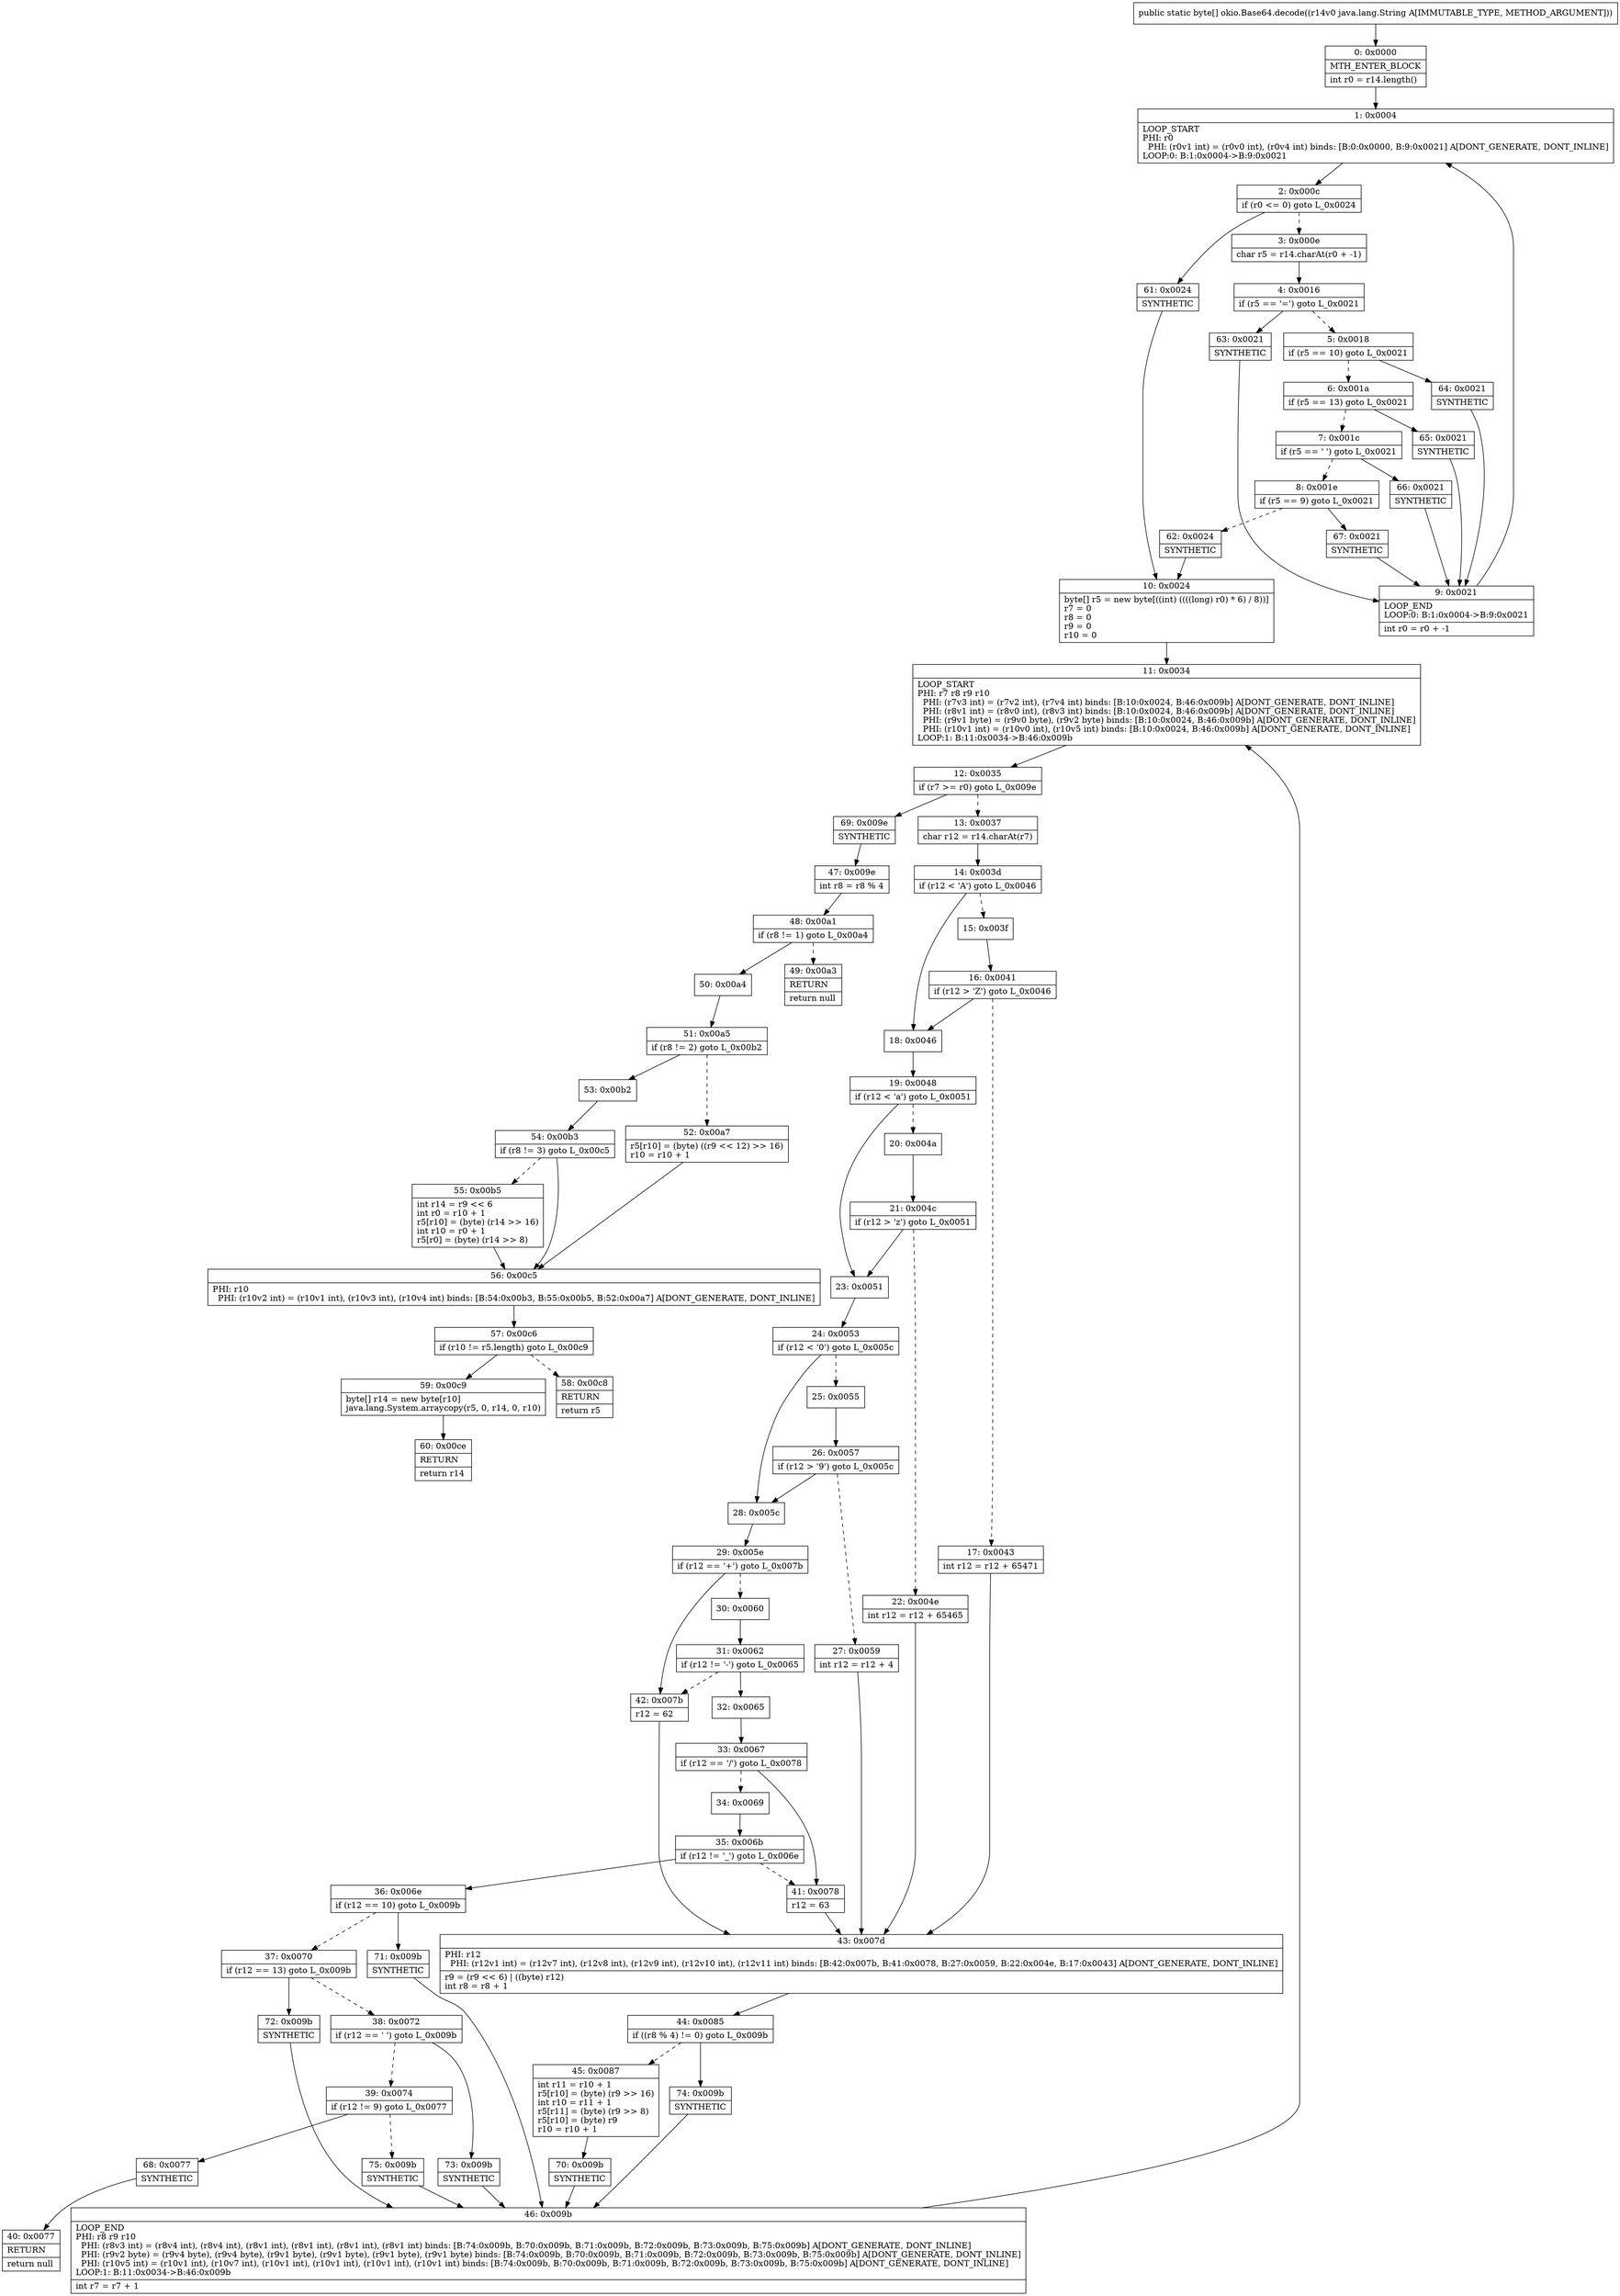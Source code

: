 digraph "CFG forokio.Base64.decode(Ljava\/lang\/String;)[B" {
Node_0 [shape=record,label="{0\:\ 0x0000|MTH_ENTER_BLOCK\l|int r0 = r14.length()\l}"];
Node_1 [shape=record,label="{1\:\ 0x0004|LOOP_START\lPHI: r0 \l  PHI: (r0v1 int) = (r0v0 int), (r0v4 int) binds: [B:0:0x0000, B:9:0x0021] A[DONT_GENERATE, DONT_INLINE]\lLOOP:0: B:1:0x0004\-\>B:9:0x0021\l}"];
Node_2 [shape=record,label="{2\:\ 0x000c|if (r0 \<= 0) goto L_0x0024\l}"];
Node_3 [shape=record,label="{3\:\ 0x000e|char r5 = r14.charAt(r0 + \-1)\l}"];
Node_4 [shape=record,label="{4\:\ 0x0016|if (r5 == '=') goto L_0x0021\l}"];
Node_5 [shape=record,label="{5\:\ 0x0018|if (r5 == 10) goto L_0x0021\l}"];
Node_6 [shape=record,label="{6\:\ 0x001a|if (r5 == 13) goto L_0x0021\l}"];
Node_7 [shape=record,label="{7\:\ 0x001c|if (r5 == ' ') goto L_0x0021\l}"];
Node_8 [shape=record,label="{8\:\ 0x001e|if (r5 == 9) goto L_0x0021\l}"];
Node_9 [shape=record,label="{9\:\ 0x0021|LOOP_END\lLOOP:0: B:1:0x0004\-\>B:9:0x0021\l|int r0 = r0 + \-1\l}"];
Node_10 [shape=record,label="{10\:\ 0x0024|byte[] r5 = new byte[((int) ((((long) r0) * 6) \/ 8))]\lr7 = 0\lr8 = 0\lr9 = 0\lr10 = 0\l}"];
Node_11 [shape=record,label="{11\:\ 0x0034|LOOP_START\lPHI: r7 r8 r9 r10 \l  PHI: (r7v3 int) = (r7v2 int), (r7v4 int) binds: [B:10:0x0024, B:46:0x009b] A[DONT_GENERATE, DONT_INLINE]\l  PHI: (r8v1 int) = (r8v0 int), (r8v3 int) binds: [B:10:0x0024, B:46:0x009b] A[DONT_GENERATE, DONT_INLINE]\l  PHI: (r9v1 byte) = (r9v0 byte), (r9v2 byte) binds: [B:10:0x0024, B:46:0x009b] A[DONT_GENERATE, DONT_INLINE]\l  PHI: (r10v1 int) = (r10v0 int), (r10v5 int) binds: [B:10:0x0024, B:46:0x009b] A[DONT_GENERATE, DONT_INLINE]\lLOOP:1: B:11:0x0034\-\>B:46:0x009b\l}"];
Node_12 [shape=record,label="{12\:\ 0x0035|if (r7 \>= r0) goto L_0x009e\l}"];
Node_13 [shape=record,label="{13\:\ 0x0037|char r12 = r14.charAt(r7)\l}"];
Node_14 [shape=record,label="{14\:\ 0x003d|if (r12 \< 'A') goto L_0x0046\l}"];
Node_15 [shape=record,label="{15\:\ 0x003f}"];
Node_16 [shape=record,label="{16\:\ 0x0041|if (r12 \> 'Z') goto L_0x0046\l}"];
Node_17 [shape=record,label="{17\:\ 0x0043|int r12 = r12 + 65471\l}"];
Node_18 [shape=record,label="{18\:\ 0x0046}"];
Node_19 [shape=record,label="{19\:\ 0x0048|if (r12 \< 'a') goto L_0x0051\l}"];
Node_20 [shape=record,label="{20\:\ 0x004a}"];
Node_21 [shape=record,label="{21\:\ 0x004c|if (r12 \> 'z') goto L_0x0051\l}"];
Node_22 [shape=record,label="{22\:\ 0x004e|int r12 = r12 + 65465\l}"];
Node_23 [shape=record,label="{23\:\ 0x0051}"];
Node_24 [shape=record,label="{24\:\ 0x0053|if (r12 \< '0') goto L_0x005c\l}"];
Node_25 [shape=record,label="{25\:\ 0x0055}"];
Node_26 [shape=record,label="{26\:\ 0x0057|if (r12 \> '9') goto L_0x005c\l}"];
Node_27 [shape=record,label="{27\:\ 0x0059|int r12 = r12 + 4\l}"];
Node_28 [shape=record,label="{28\:\ 0x005c}"];
Node_29 [shape=record,label="{29\:\ 0x005e|if (r12 == '+') goto L_0x007b\l}"];
Node_30 [shape=record,label="{30\:\ 0x0060}"];
Node_31 [shape=record,label="{31\:\ 0x0062|if (r12 != '\-') goto L_0x0065\l}"];
Node_32 [shape=record,label="{32\:\ 0x0065}"];
Node_33 [shape=record,label="{33\:\ 0x0067|if (r12 == '\/') goto L_0x0078\l}"];
Node_34 [shape=record,label="{34\:\ 0x0069}"];
Node_35 [shape=record,label="{35\:\ 0x006b|if (r12 != '_') goto L_0x006e\l}"];
Node_36 [shape=record,label="{36\:\ 0x006e|if (r12 == 10) goto L_0x009b\l}"];
Node_37 [shape=record,label="{37\:\ 0x0070|if (r12 == 13) goto L_0x009b\l}"];
Node_38 [shape=record,label="{38\:\ 0x0072|if (r12 == ' ') goto L_0x009b\l}"];
Node_39 [shape=record,label="{39\:\ 0x0074|if (r12 != 9) goto L_0x0077\l}"];
Node_40 [shape=record,label="{40\:\ 0x0077|RETURN\l|return null\l}"];
Node_41 [shape=record,label="{41\:\ 0x0078|r12 = 63\l}"];
Node_42 [shape=record,label="{42\:\ 0x007b|r12 = 62\l}"];
Node_43 [shape=record,label="{43\:\ 0x007d|PHI: r12 \l  PHI: (r12v1 int) = (r12v7 int), (r12v8 int), (r12v9 int), (r12v10 int), (r12v11 int) binds: [B:42:0x007b, B:41:0x0078, B:27:0x0059, B:22:0x004e, B:17:0x0043] A[DONT_GENERATE, DONT_INLINE]\l|r9 = (r9 \<\< 6) \| ((byte) r12)\lint r8 = r8 + 1\l}"];
Node_44 [shape=record,label="{44\:\ 0x0085|if ((r8 % 4) != 0) goto L_0x009b\l}"];
Node_45 [shape=record,label="{45\:\ 0x0087|int r11 = r10 + 1\lr5[r10] = (byte) (r9 \>\> 16)\lint r10 = r11 + 1\lr5[r11] = (byte) (r9 \>\> 8)\lr5[r10] = (byte) r9\lr10 = r10 + 1\l}"];
Node_46 [shape=record,label="{46\:\ 0x009b|LOOP_END\lPHI: r8 r9 r10 \l  PHI: (r8v3 int) = (r8v4 int), (r8v4 int), (r8v1 int), (r8v1 int), (r8v1 int), (r8v1 int) binds: [B:74:0x009b, B:70:0x009b, B:71:0x009b, B:72:0x009b, B:73:0x009b, B:75:0x009b] A[DONT_GENERATE, DONT_INLINE]\l  PHI: (r9v2 byte) = (r9v4 byte), (r9v4 byte), (r9v1 byte), (r9v1 byte), (r9v1 byte), (r9v1 byte) binds: [B:74:0x009b, B:70:0x009b, B:71:0x009b, B:72:0x009b, B:73:0x009b, B:75:0x009b] A[DONT_GENERATE, DONT_INLINE]\l  PHI: (r10v5 int) = (r10v1 int), (r10v7 int), (r10v1 int), (r10v1 int), (r10v1 int), (r10v1 int) binds: [B:74:0x009b, B:70:0x009b, B:71:0x009b, B:72:0x009b, B:73:0x009b, B:75:0x009b] A[DONT_GENERATE, DONT_INLINE]\lLOOP:1: B:11:0x0034\-\>B:46:0x009b\l|int r7 = r7 + 1\l}"];
Node_47 [shape=record,label="{47\:\ 0x009e|int r8 = r8 % 4\l}"];
Node_48 [shape=record,label="{48\:\ 0x00a1|if (r8 != 1) goto L_0x00a4\l}"];
Node_49 [shape=record,label="{49\:\ 0x00a3|RETURN\l|return null\l}"];
Node_50 [shape=record,label="{50\:\ 0x00a4}"];
Node_51 [shape=record,label="{51\:\ 0x00a5|if (r8 != 2) goto L_0x00b2\l}"];
Node_52 [shape=record,label="{52\:\ 0x00a7|r5[r10] = (byte) ((r9 \<\< 12) \>\> 16)\lr10 = r10 + 1\l}"];
Node_53 [shape=record,label="{53\:\ 0x00b2}"];
Node_54 [shape=record,label="{54\:\ 0x00b3|if (r8 != 3) goto L_0x00c5\l}"];
Node_55 [shape=record,label="{55\:\ 0x00b5|int r14 = r9 \<\< 6\lint r0 = r10 + 1\lr5[r10] = (byte) (r14 \>\> 16)\lint r10 = r0 + 1\lr5[r0] = (byte) (r14 \>\> 8)\l}"];
Node_56 [shape=record,label="{56\:\ 0x00c5|PHI: r10 \l  PHI: (r10v2 int) = (r10v1 int), (r10v3 int), (r10v4 int) binds: [B:54:0x00b3, B:55:0x00b5, B:52:0x00a7] A[DONT_GENERATE, DONT_INLINE]\l}"];
Node_57 [shape=record,label="{57\:\ 0x00c6|if (r10 != r5.length) goto L_0x00c9\l}"];
Node_58 [shape=record,label="{58\:\ 0x00c8|RETURN\l|return r5\l}"];
Node_59 [shape=record,label="{59\:\ 0x00c9|byte[] r14 = new byte[r10]\ljava.lang.System.arraycopy(r5, 0, r14, 0, r10)\l}"];
Node_60 [shape=record,label="{60\:\ 0x00ce|RETURN\l|return r14\l}"];
Node_61 [shape=record,label="{61\:\ 0x0024|SYNTHETIC\l}"];
Node_62 [shape=record,label="{62\:\ 0x0024|SYNTHETIC\l}"];
Node_63 [shape=record,label="{63\:\ 0x0021|SYNTHETIC\l}"];
Node_64 [shape=record,label="{64\:\ 0x0021|SYNTHETIC\l}"];
Node_65 [shape=record,label="{65\:\ 0x0021|SYNTHETIC\l}"];
Node_66 [shape=record,label="{66\:\ 0x0021|SYNTHETIC\l}"];
Node_67 [shape=record,label="{67\:\ 0x0021|SYNTHETIC\l}"];
Node_68 [shape=record,label="{68\:\ 0x0077|SYNTHETIC\l}"];
Node_69 [shape=record,label="{69\:\ 0x009e|SYNTHETIC\l}"];
Node_70 [shape=record,label="{70\:\ 0x009b|SYNTHETIC\l}"];
Node_71 [shape=record,label="{71\:\ 0x009b|SYNTHETIC\l}"];
Node_72 [shape=record,label="{72\:\ 0x009b|SYNTHETIC\l}"];
Node_73 [shape=record,label="{73\:\ 0x009b|SYNTHETIC\l}"];
Node_74 [shape=record,label="{74\:\ 0x009b|SYNTHETIC\l}"];
Node_75 [shape=record,label="{75\:\ 0x009b|SYNTHETIC\l}"];
MethodNode[shape=record,label="{public static byte[] okio.Base64.decode((r14v0 java.lang.String A[IMMUTABLE_TYPE, METHOD_ARGUMENT])) }"];
MethodNode -> Node_0;
Node_0 -> Node_1;
Node_1 -> Node_2;
Node_2 -> Node_3[style=dashed];
Node_2 -> Node_61;
Node_3 -> Node_4;
Node_4 -> Node_5[style=dashed];
Node_4 -> Node_63;
Node_5 -> Node_6[style=dashed];
Node_5 -> Node_64;
Node_6 -> Node_7[style=dashed];
Node_6 -> Node_65;
Node_7 -> Node_8[style=dashed];
Node_7 -> Node_66;
Node_8 -> Node_62[style=dashed];
Node_8 -> Node_67;
Node_9 -> Node_1;
Node_10 -> Node_11;
Node_11 -> Node_12;
Node_12 -> Node_13[style=dashed];
Node_12 -> Node_69;
Node_13 -> Node_14;
Node_14 -> Node_15[style=dashed];
Node_14 -> Node_18;
Node_15 -> Node_16;
Node_16 -> Node_17[style=dashed];
Node_16 -> Node_18;
Node_17 -> Node_43;
Node_18 -> Node_19;
Node_19 -> Node_20[style=dashed];
Node_19 -> Node_23;
Node_20 -> Node_21;
Node_21 -> Node_22[style=dashed];
Node_21 -> Node_23;
Node_22 -> Node_43;
Node_23 -> Node_24;
Node_24 -> Node_25[style=dashed];
Node_24 -> Node_28;
Node_25 -> Node_26;
Node_26 -> Node_27[style=dashed];
Node_26 -> Node_28;
Node_27 -> Node_43;
Node_28 -> Node_29;
Node_29 -> Node_30[style=dashed];
Node_29 -> Node_42;
Node_30 -> Node_31;
Node_31 -> Node_32;
Node_31 -> Node_42[style=dashed];
Node_32 -> Node_33;
Node_33 -> Node_34[style=dashed];
Node_33 -> Node_41;
Node_34 -> Node_35;
Node_35 -> Node_36;
Node_35 -> Node_41[style=dashed];
Node_36 -> Node_37[style=dashed];
Node_36 -> Node_71;
Node_37 -> Node_38[style=dashed];
Node_37 -> Node_72;
Node_38 -> Node_39[style=dashed];
Node_38 -> Node_73;
Node_39 -> Node_68;
Node_39 -> Node_75[style=dashed];
Node_41 -> Node_43;
Node_42 -> Node_43;
Node_43 -> Node_44;
Node_44 -> Node_45[style=dashed];
Node_44 -> Node_74;
Node_45 -> Node_70;
Node_46 -> Node_11;
Node_47 -> Node_48;
Node_48 -> Node_49[style=dashed];
Node_48 -> Node_50;
Node_50 -> Node_51;
Node_51 -> Node_52[style=dashed];
Node_51 -> Node_53;
Node_52 -> Node_56;
Node_53 -> Node_54;
Node_54 -> Node_55[style=dashed];
Node_54 -> Node_56;
Node_55 -> Node_56;
Node_56 -> Node_57;
Node_57 -> Node_58[style=dashed];
Node_57 -> Node_59;
Node_59 -> Node_60;
Node_61 -> Node_10;
Node_62 -> Node_10;
Node_63 -> Node_9;
Node_64 -> Node_9;
Node_65 -> Node_9;
Node_66 -> Node_9;
Node_67 -> Node_9;
Node_68 -> Node_40;
Node_69 -> Node_47;
Node_70 -> Node_46;
Node_71 -> Node_46;
Node_72 -> Node_46;
Node_73 -> Node_46;
Node_74 -> Node_46;
Node_75 -> Node_46;
}

